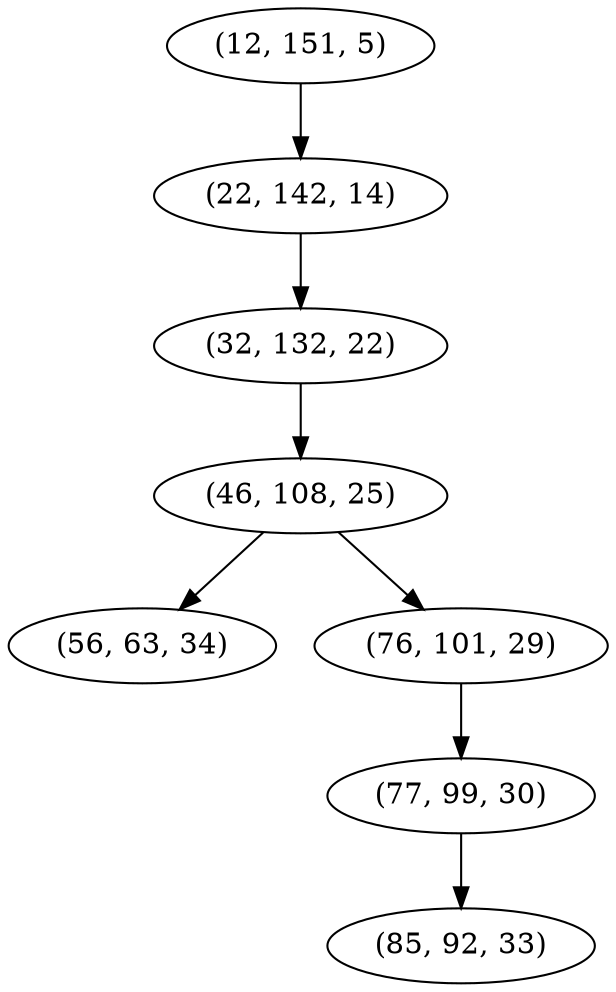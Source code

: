 digraph tree {
    "(12, 151, 5)";
    "(22, 142, 14)";
    "(32, 132, 22)";
    "(46, 108, 25)";
    "(56, 63, 34)";
    "(76, 101, 29)";
    "(77, 99, 30)";
    "(85, 92, 33)";
    "(12, 151, 5)" -> "(22, 142, 14)";
    "(22, 142, 14)" -> "(32, 132, 22)";
    "(32, 132, 22)" -> "(46, 108, 25)";
    "(46, 108, 25)" -> "(56, 63, 34)";
    "(46, 108, 25)" -> "(76, 101, 29)";
    "(76, 101, 29)" -> "(77, 99, 30)";
    "(77, 99, 30)" -> "(85, 92, 33)";
}
